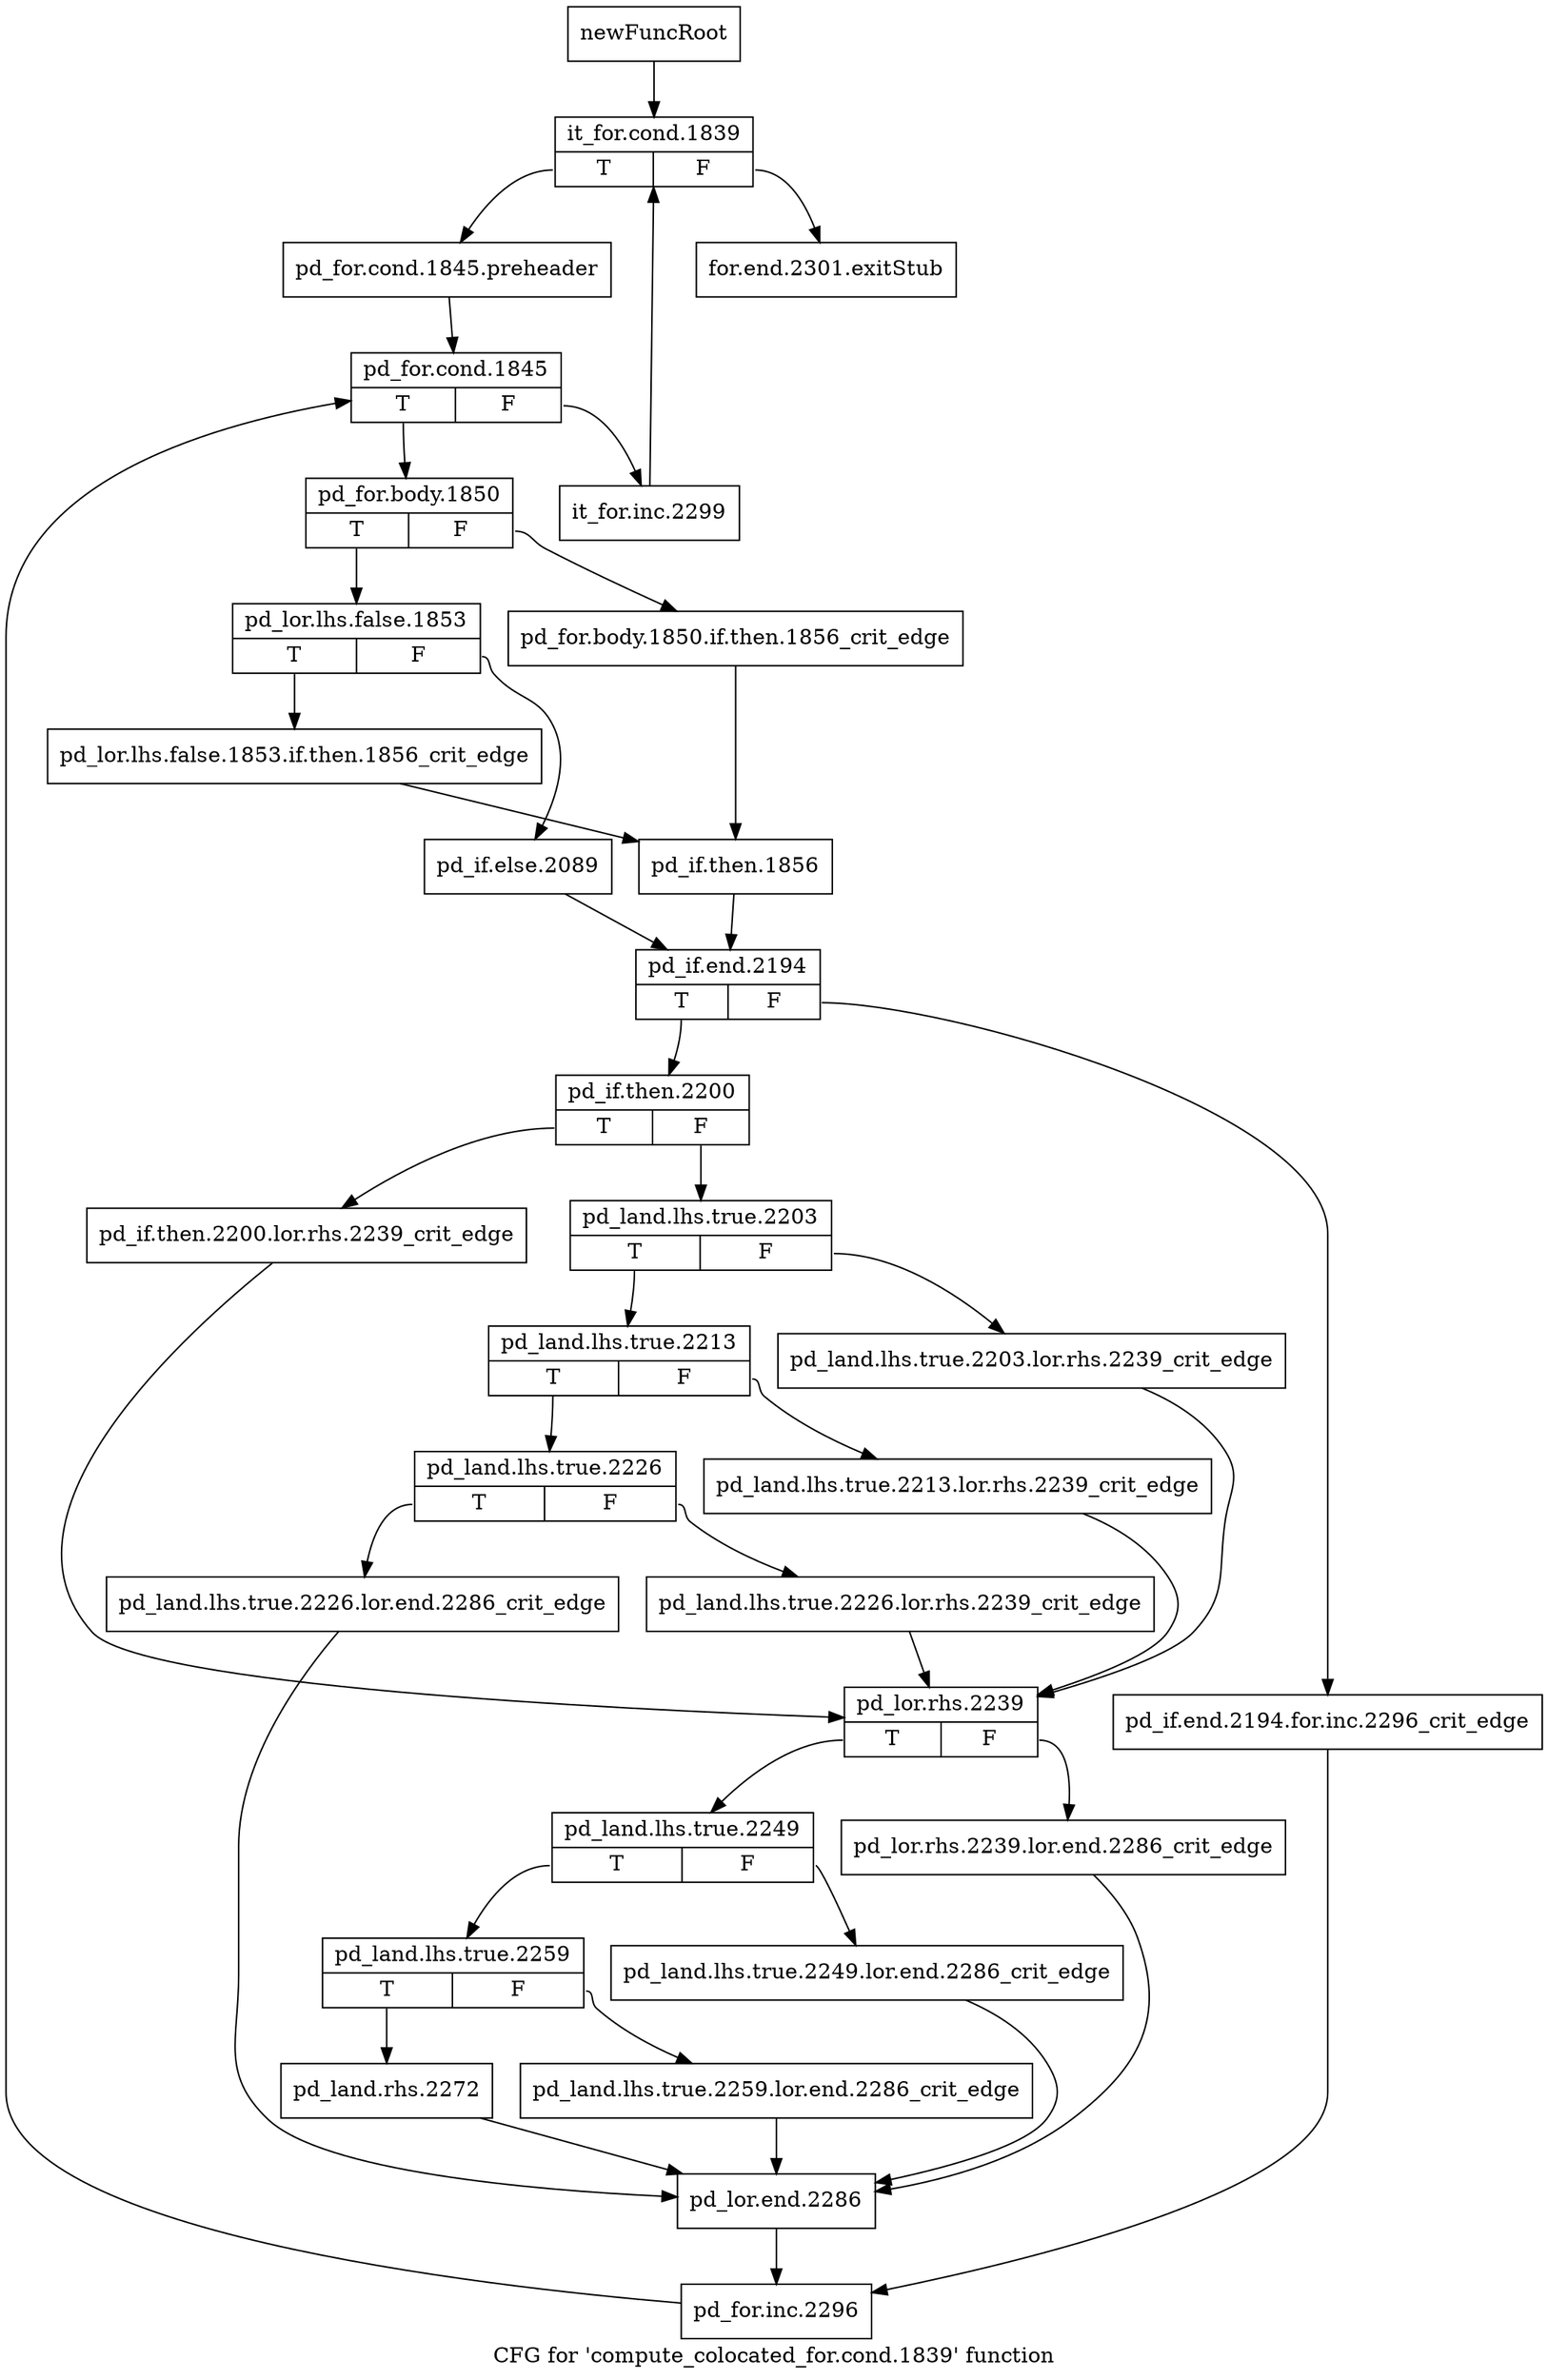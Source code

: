 digraph "CFG for 'compute_colocated_for.cond.1839' function" {
	label="CFG for 'compute_colocated_for.cond.1839' function";

	Node0x2781710 [shape=record,label="{newFuncRoot}"];
	Node0x2781710 -> Node0x2787080;
	Node0x2787030 [shape=record,label="{for.end.2301.exitStub}"];
	Node0x2787080 [shape=record,label="{it_for.cond.1839|{<s0>T|<s1>F}}"];
	Node0x2787080:s0 -> Node0x27870d0;
	Node0x2787080:s1 -> Node0x2787030;
	Node0x27870d0 [shape=record,label="{pd_for.cond.1845.preheader}"];
	Node0x27870d0 -> Node0x2787120;
	Node0x2787120 [shape=record,label="{pd_for.cond.1845|{<s0>T|<s1>F}}"];
	Node0x2787120:s0 -> Node0x27871c0;
	Node0x2787120:s1 -> Node0x2787170;
	Node0x2787170 [shape=record,label="{it_for.inc.2299}"];
	Node0x2787170 -> Node0x2787080;
	Node0x27871c0 [shape=record,label="{pd_for.body.1850|{<s0>T|<s1>F}}"];
	Node0x27871c0:s0 -> Node0x2787260;
	Node0x27871c0:s1 -> Node0x2787210;
	Node0x2787210 [shape=record,label="{pd_for.body.1850.if.then.1856_crit_edge}"];
	Node0x2787210 -> Node0x2787350;
	Node0x2787260 [shape=record,label="{pd_lor.lhs.false.1853|{<s0>T|<s1>F}}"];
	Node0x2787260:s0 -> Node0x2787300;
	Node0x2787260:s1 -> Node0x27872b0;
	Node0x27872b0 [shape=record,label="{pd_if.else.2089}"];
	Node0x27872b0 -> Node0x2788630;
	Node0x2787300 [shape=record,label="{pd_lor.lhs.false.1853.if.then.1856_crit_edge}"];
	Node0x2787300 -> Node0x2787350;
	Node0x2787350 [shape=record,label="{pd_if.then.1856}"];
	Node0x2787350 -> Node0x2788630;
	Node0x2788630 [shape=record,label="{pd_if.end.2194|{<s0>T|<s1>F}}"];
	Node0x2788630:s0 -> Node0x27886d0;
	Node0x2788630:s1 -> Node0x2788680;
	Node0x2788680 [shape=record,label="{pd_if.end.2194.for.inc.2296_crit_edge}"];
	Node0x2788680 -> Node0x2788c20;
	Node0x27886d0 [shape=record,label="{pd_if.then.2200|{<s0>T|<s1>F}}"];
	Node0x27886d0:s0 -> Node0x2788950;
	Node0x27886d0:s1 -> Node0x2788720;
	Node0x2788720 [shape=record,label="{pd_land.lhs.true.2203|{<s0>T|<s1>F}}"];
	Node0x2788720:s0 -> Node0x27887c0;
	Node0x2788720:s1 -> Node0x2788770;
	Node0x2788770 [shape=record,label="{pd_land.lhs.true.2203.lor.rhs.2239_crit_edge}"];
	Node0x2788770 -> Node0x27889a0;
	Node0x27887c0 [shape=record,label="{pd_land.lhs.true.2213|{<s0>T|<s1>F}}"];
	Node0x27887c0:s0 -> Node0x2788860;
	Node0x27887c0:s1 -> Node0x2788810;
	Node0x2788810 [shape=record,label="{pd_land.lhs.true.2213.lor.rhs.2239_crit_edge}"];
	Node0x2788810 -> Node0x27889a0;
	Node0x2788860 [shape=record,label="{pd_land.lhs.true.2226|{<s0>T|<s1>F}}"];
	Node0x2788860:s0 -> Node0x2788900;
	Node0x2788860:s1 -> Node0x27888b0;
	Node0x27888b0 [shape=record,label="{pd_land.lhs.true.2226.lor.rhs.2239_crit_edge}"];
	Node0x27888b0 -> Node0x27889a0;
	Node0x2788900 [shape=record,label="{pd_land.lhs.true.2226.lor.end.2286_crit_edge}"];
	Node0x2788900 -> Node0x2788bd0;
	Node0x2788950 [shape=record,label="{pd_if.then.2200.lor.rhs.2239_crit_edge}"];
	Node0x2788950 -> Node0x27889a0;
	Node0x27889a0 [shape=record,label="{pd_lor.rhs.2239|{<s0>T|<s1>F}}"];
	Node0x27889a0:s0 -> Node0x2788a40;
	Node0x27889a0:s1 -> Node0x27889f0;
	Node0x27889f0 [shape=record,label="{pd_lor.rhs.2239.lor.end.2286_crit_edge}"];
	Node0x27889f0 -> Node0x2788bd0;
	Node0x2788a40 [shape=record,label="{pd_land.lhs.true.2249|{<s0>T|<s1>F}}"];
	Node0x2788a40:s0 -> Node0x2788ae0;
	Node0x2788a40:s1 -> Node0x2788a90;
	Node0x2788a90 [shape=record,label="{pd_land.lhs.true.2249.lor.end.2286_crit_edge}"];
	Node0x2788a90 -> Node0x2788bd0;
	Node0x2788ae0 [shape=record,label="{pd_land.lhs.true.2259|{<s0>T|<s1>F}}"];
	Node0x2788ae0:s0 -> Node0x2788b80;
	Node0x2788ae0:s1 -> Node0x2788b30;
	Node0x2788b30 [shape=record,label="{pd_land.lhs.true.2259.lor.end.2286_crit_edge}"];
	Node0x2788b30 -> Node0x2788bd0;
	Node0x2788b80 [shape=record,label="{pd_land.rhs.2272}"];
	Node0x2788b80 -> Node0x2788bd0;
	Node0x2788bd0 [shape=record,label="{pd_lor.end.2286}"];
	Node0x2788bd0 -> Node0x2788c20;
	Node0x2788c20 [shape=record,label="{pd_for.inc.2296}"];
	Node0x2788c20 -> Node0x2787120;
}
